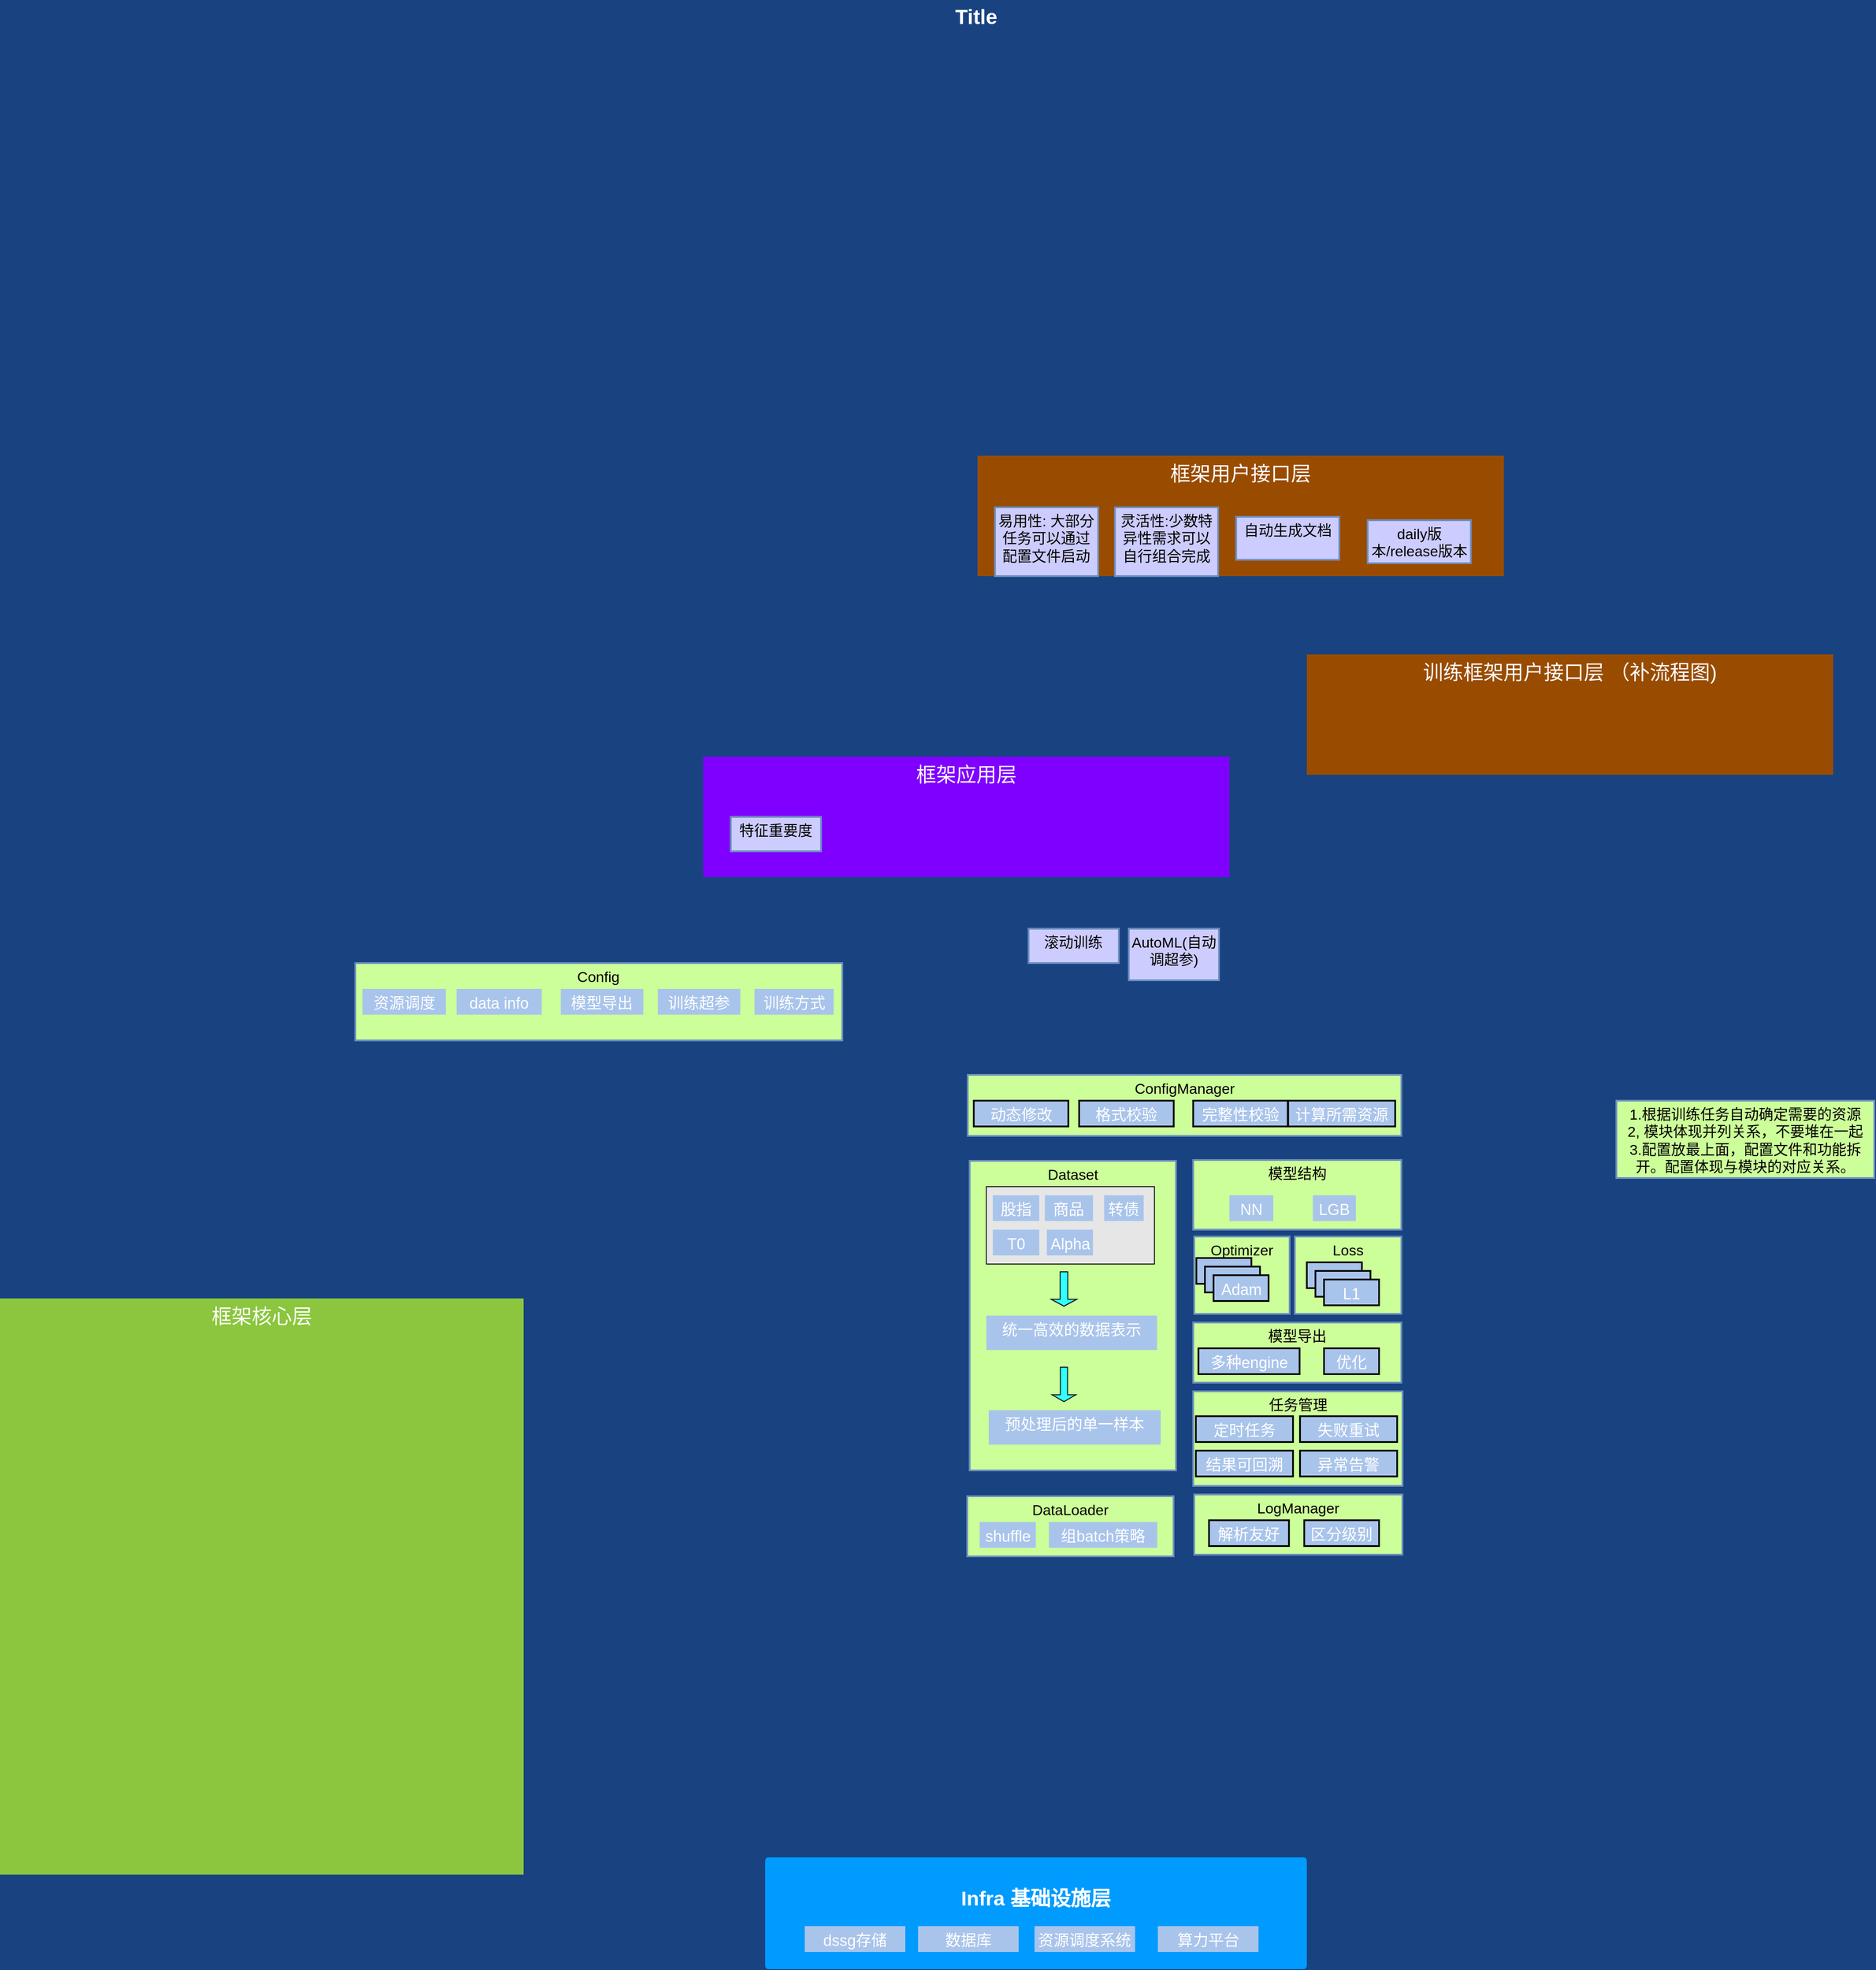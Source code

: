 <mxfile version="20.5.1" type="github">
  <diagram name="Page-1" id="7a6c530e-6e37-e111-ec74-82921da8cc10">
    <mxGraphModel dx="3242.5" dy="762" grid="1" gridSize="10" guides="1" tooltips="1" connect="1" arrows="1" fold="1" page="1" pageScale="1.5" pageWidth="1169" pageHeight="826" background="#184380" math="0" shadow="0">
      <root>
        <mxCell id="0" style=";html=1;" />
        <mxCell id="1" style=";html=1;" parent="0" />
        <mxCell id="kwQJGnW7rMRghw4AtgN5-2" value="&lt;h3&gt;Infra 基础设施层&lt;/h3&gt;" style="whiteSpace=wrap;html=1;rounded=1;shadow=0;strokeColor=none;strokeWidth=2;fillColor=#009BFF;fontSize=20;fontColor=#FFFFFF;align=center;arcSize=3;verticalAlign=top;spacingTop=4;" parent="1" vertex="1">
          <mxGeometry x="630" y="2200" width="630" height="130" as="geometry" />
        </mxCell>
        <mxCell id="23046e2b9bb16c14-84" value="&lt;font style=&quot;font-size: 18px;&quot;&gt;dssg存储&lt;/font&gt;" style="rounded=0;whiteSpace=wrap;html=1;shadow=0;strokeWidth=2;fillColor=#A9C4EB;fontSize=12;fontColor=#FFFFFF;align=center;strokeColor=none;arcSize=6;verticalAlign=top;" parent="1" vertex="1">
          <mxGeometry x="676" y="2280" width="117" height="30" as="geometry" />
        </mxCell>
        <mxCell id="23046e2b9bb16c14-113" value="Title" style="text;strokeColor=none;fillColor=none;html=1;fontSize=24;fontStyle=1;verticalAlign=middle;align=center;rounded=0;shadow=0;fontColor=#FFFFFF;" parent="1" vertex="1">
          <mxGeometry x="120" y="40" width="1510" height="40" as="geometry" />
        </mxCell>
        <mxCell id="kwQJGnW7rMRghw4AtgN5-5" value="&lt;span style=&quot;font-size: 18px;&quot;&gt;算力平台&lt;/span&gt;" style="rounded=0;whiteSpace=wrap;html=1;shadow=0;strokeWidth=2;fillColor=#A9C4EB;fontSize=12;fontColor=#FFFFFF;align=center;strokeColor=none;arcSize=6;verticalAlign=top;" parent="1" vertex="1">
          <mxGeometry x="1086.75" y="2280" width="117" height="30" as="geometry" />
        </mxCell>
        <mxCell id="kwQJGnW7rMRghw4AtgN5-6" value="&lt;font style=&quot;font-size: 23.4px;&quot;&gt;框架核心层&lt;/font&gt;" style="rounded=0;whiteSpace=wrap;html=1;shadow=0;strokeWidth=2;fillColor=#8BC63E;fontSize=12;fontColor=#FFFFFF;align=center;strokeColor=none;arcSize=6;verticalAlign=top;" parent="1" vertex="1">
          <mxGeometry x="-260" y="1550" width="609" height="670" as="geometry" />
        </mxCell>
        <mxCell id="kwQJGnW7rMRghw4AtgN5-15" value="&lt;span style=&quot;font-size: 17px;&quot;&gt;Dataset&lt;/span&gt;" style="rounded=0;whiteSpace=wrap;html=1;shadow=0;strokeWidth=2;fillColor=#CCFF99;fontSize=12;align=center;strokeColor=#6c8ebf;arcSize=6;verticalAlign=top;" parent="1" vertex="1">
          <mxGeometry x="867.81" y="1390" width="240" height="360" as="geometry" />
        </mxCell>
        <mxCell id="kwQJGnW7rMRghw4AtgN5-16" value="&lt;span style=&quot;font-size: 17px;&quot;&gt;DataLoader&lt;/span&gt;" style="rounded=0;whiteSpace=wrap;html=1;shadow=0;strokeWidth=2;fillColor=#CCFF99;fontSize=12;align=center;strokeColor=#6c8ebf;arcSize=6;verticalAlign=top;" parent="1" vertex="1">
          <mxGeometry x="865" y="1780" width="240" height="70" as="geometry" />
        </mxCell>
        <mxCell id="kwQJGnW7rMRghw4AtgN5-17" value="&lt;span style=&quot;font-size: 18px;&quot;&gt;统一高效的数据表示&lt;/span&gt;" style="rounded=0;whiteSpace=wrap;html=1;shadow=0;strokeWidth=2;fillColor=#A9C4EB;fontSize=12;fontColor=#FFFFFF;align=center;strokeColor=none;arcSize=6;verticalAlign=top;" parent="1" vertex="1">
          <mxGeometry x="887.25" y="1570" width="198.5" height="40" as="geometry" />
        </mxCell>
        <mxCell id="kwQJGnW7rMRghw4AtgN5-26" value="" style="verticalLabelPosition=bottom;verticalAlign=top;html=1;shape=mxgraph.basic.rect;fillColor2=none;strokeWidth=1;size=20;indent=5;fontSize=17;fillColor=#E6E6E6;" parent="1" vertex="1">
          <mxGeometry x="887.25" y="1420" width="195.5" height="90" as="geometry" />
        </mxCell>
        <mxCell id="kwQJGnW7rMRghw4AtgN5-18" value="&lt;span style=&quot;font-size: 18px;&quot;&gt;T0&lt;/span&gt;" style="rounded=0;whiteSpace=wrap;html=1;shadow=0;strokeWidth=2;fillColor=#A9C4EB;fontSize=12;fontColor=#FFFFFF;align=center;strokeColor=none;arcSize=6;verticalAlign=top;" parent="1" vertex="1">
          <mxGeometry x="894.75" y="1470" width="54" height="30" as="geometry" />
        </mxCell>
        <mxCell id="kwQJGnW7rMRghw4AtgN5-19" value="&lt;span style=&quot;font-size: 18px;&quot;&gt;股指&lt;/span&gt;" style="rounded=0;whiteSpace=wrap;html=1;shadow=0;strokeWidth=2;fillColor=#A9C4EB;fontSize=12;fontColor=#FFFFFF;align=center;strokeColor=none;arcSize=6;verticalAlign=top;" parent="1" vertex="1">
          <mxGeometry x="894.75" y="1430" width="54" height="30" as="geometry" />
        </mxCell>
        <mxCell id="kwQJGnW7rMRghw4AtgN5-20" value="&lt;span style=&quot;font-size: 18px;&quot;&gt;商品&lt;/span&gt;" style="rounded=0;whiteSpace=wrap;html=1;shadow=0;strokeWidth=2;fillColor=#A9C4EB;fontSize=12;fontColor=#FFFFFF;align=center;strokeColor=none;arcSize=6;verticalAlign=top;" parent="1" vertex="1">
          <mxGeometry x="955.25" y="1430" width="56" height="30" as="geometry" />
        </mxCell>
        <mxCell id="kwQJGnW7rMRghw4AtgN5-21" value="&lt;span style=&quot;font-size: 18px;&quot;&gt;Alpha&lt;/span&gt;" style="rounded=0;whiteSpace=wrap;html=1;shadow=0;strokeWidth=2;fillColor=#A9C4EB;fontSize=12;fontColor=#FFFFFF;align=center;strokeColor=none;arcSize=6;verticalAlign=top;" parent="1" vertex="1">
          <mxGeometry x="957.63" y="1470" width="53.62" height="30" as="geometry" />
        </mxCell>
        <mxCell id="kwQJGnW7rMRghw4AtgN5-25" value="&lt;span style=&quot;font-size: 18px;&quot;&gt;转债&lt;/span&gt;" style="rounded=0;whiteSpace=wrap;html=1;shadow=0;strokeWidth=2;fillColor=#A9C4EB;fontSize=12;fontColor=#FFFFFF;align=center;strokeColor=none;arcSize=6;verticalAlign=top;" parent="1" vertex="1">
          <mxGeometry x="1024.25" y="1430" width="46" height="30" as="geometry" />
        </mxCell>
        <mxCell id="kwQJGnW7rMRghw4AtgN5-30" value="" style="shape=singleArrow;direction=south;whiteSpace=wrap;html=1;fontSize=17;fillColor=#33FFFF;" parent="1" vertex="1">
          <mxGeometry x="962.5" y="1519" width="30" height="40" as="geometry" />
        </mxCell>
        <mxCell id="kwQJGnW7rMRghw4AtgN5-31" value="&lt;font style=&quot;font-size: 18px;&quot;&gt;预处理后的单一样本&lt;/font&gt;" style="rounded=0;whiteSpace=wrap;html=1;shadow=0;strokeWidth=2;fillColor=#A9C4EB;fontSize=12;fontColor=#FFFFFF;align=center;strokeColor=none;arcSize=6;verticalAlign=top;" parent="1" vertex="1">
          <mxGeometry x="890" y="1680" width="200" height="40" as="geometry" />
        </mxCell>
        <mxCell id="kwQJGnW7rMRghw4AtgN5-33" value="" style="shape=singleArrow;direction=south;whiteSpace=wrap;html=1;fontSize=17;fillColor=#33FFFF;" parent="1" vertex="1">
          <mxGeometry x="963.5" y="1630" width="28" height="40" as="geometry" />
        </mxCell>
        <mxCell id="kwQJGnW7rMRghw4AtgN5-35" value="&lt;span style=&quot;font-size: 18px;&quot;&gt;shuffle&lt;/span&gt;" style="rounded=0;whiteSpace=wrap;html=1;shadow=0;strokeWidth=2;fillColor=#A9C4EB;fontSize=12;fontColor=#FFFFFF;align=center;strokeColor=none;arcSize=6;verticalAlign=top;" parent="1" vertex="1">
          <mxGeometry x="879.5" y="1810" width="65.25" height="30" as="geometry" />
        </mxCell>
        <mxCell id="kwQJGnW7rMRghw4AtgN5-36" value="&lt;span style=&quot;font-size: 18px;&quot;&gt;组batch策略&lt;/span&gt;" style="rounded=0;whiteSpace=wrap;html=1;shadow=0;strokeWidth=2;fillColor=#A9C4EB;fontSize=12;fontColor=#FFFFFF;align=center;strokeColor=none;arcSize=6;verticalAlign=top;" parent="1" vertex="1">
          <mxGeometry x="960" y="1810" width="126" height="30" as="geometry" />
        </mxCell>
        <mxCell id="kwQJGnW7rMRghw4AtgN5-43" value="&lt;font style=&quot;font-size: 23.4px;&quot;&gt;框架应用层&lt;/font&gt;" style="rounded=0;whiteSpace=wrap;html=1;shadow=0;strokeWidth=2;fillColor=#7F00FF;fontSize=12;fontColor=#FFFFFF;align=center;strokeColor=none;arcSize=6;verticalAlign=top;" parent="1" vertex="1">
          <mxGeometry x="557.81" y="920" width="612.19" height="140" as="geometry" />
        </mxCell>
        <mxCell id="kwQJGnW7rMRghw4AtgN5-48" value="&lt;span style=&quot;font-size: 17px;&quot;&gt;滚动训练&lt;/span&gt;" style="rounded=0;whiteSpace=wrap;html=1;shadow=0;strokeWidth=2;fillColor=#CCCCFF;fontSize=12;align=center;strokeColor=#6c8ebf;arcSize=6;verticalAlign=top;" parent="1" vertex="1">
          <mxGeometry x="936.36" y="1120" width="105" height="40" as="geometry" />
        </mxCell>
        <mxCell id="YVUOExllKkYq9agr7nlW-2" value="&lt;span style=&quot;font-size: 17px;&quot;&gt;ConfigManager&lt;/span&gt;" style="rounded=0;whiteSpace=wrap;html=1;shadow=0;strokeWidth=2;fillColor=#CCFF99;fontSize=12;align=center;strokeColor=#6c8ebf;arcSize=6;verticalAlign=top;" vertex="1" parent="1">
          <mxGeometry x="865.6" y="1290" width="504.4" height="71" as="geometry" />
        </mxCell>
        <mxCell id="YVUOExllKkYq9agr7nlW-3" value="&lt;span style=&quot;font-size: 18px;&quot;&gt;格式校验&lt;/span&gt;" style="rounded=0;whiteSpace=wrap;html=1;shadow=0;strokeWidth=2;fillColor=#A9C4EB;fontSize=12;fontColor=#FFFFFF;align=center;strokeColor=default;arcSize=6;verticalAlign=top;" vertex="1" parent="1">
          <mxGeometry x="995.17" y="1320" width="110" height="30" as="geometry" />
        </mxCell>
        <mxCell id="YVUOExllKkYq9agr7nlW-4" value="&lt;span style=&quot;font-size: 18px;&quot;&gt;动态修改&lt;/span&gt;" style="rounded=0;whiteSpace=wrap;html=1;shadow=0;strokeWidth=2;fillColor=#A9C4EB;fontSize=12;fontColor=#FFFFFF;align=center;strokeColor=default;arcSize=6;verticalAlign=top;" vertex="1" parent="1">
          <mxGeometry x="872.6" y="1320" width="110" height="30" as="geometry" />
        </mxCell>
        <mxCell id="YVUOExllKkYq9agr7nlW-6" value="&lt;span style=&quot;font-size: 17px;&quot;&gt;Config&lt;/span&gt;" style="rounded=0;whiteSpace=wrap;html=1;shadow=0;strokeWidth=2;fillColor=#CCFF99;fontSize=12;align=center;strokeColor=#6c8ebf;arcSize=6;verticalAlign=top;" vertex="1" parent="1">
          <mxGeometry x="153.27" y="1160" width="566.4" height="90" as="geometry" />
        </mxCell>
        <mxCell id="YVUOExllKkYq9agr7nlW-7" value="&lt;span style=&quot;font-size: 18px;&quot;&gt;资源调度&lt;/span&gt;" style="rounded=0;whiteSpace=wrap;html=1;shadow=0;strokeWidth=2;fillColor=#A9C4EB;fontSize=12;fontColor=#FFFFFF;align=center;strokeColor=none;arcSize=6;verticalAlign=top;" vertex="1" parent="1">
          <mxGeometry x="161.58" y="1190" width="97" height="30" as="geometry" />
        </mxCell>
        <mxCell id="YVUOExllKkYq9agr7nlW-8" value="&lt;span style=&quot;font-size: 18px;&quot;&gt;训练超参&lt;/span&gt;" style="rounded=0;whiteSpace=wrap;html=1;shadow=0;strokeWidth=2;fillColor=#A9C4EB;fontSize=12;fontColor=#FFFFFF;align=center;strokeColor=none;arcSize=6;verticalAlign=top;" vertex="1" parent="1">
          <mxGeometry x="505.08" y="1190" width="96" height="30" as="geometry" />
        </mxCell>
        <mxCell id="YVUOExllKkYq9agr7nlW-9" value="&lt;span style=&quot;font-size: 18px;&quot;&gt;完整性校验&lt;/span&gt;" style="rounded=0;whiteSpace=wrap;html=1;shadow=0;strokeWidth=2;fillColor=#A9C4EB;fontSize=12;fontColor=#FFFFFF;align=center;strokeColor=default;arcSize=6;verticalAlign=top;" vertex="1" parent="1">
          <mxGeometry x="1127.81" y="1320" width="110" height="30" as="geometry" />
        </mxCell>
        <mxCell id="YVUOExllKkYq9agr7nlW-10" value="&lt;span style=&quot;font-size: 18px;&quot;&gt;data info&lt;/span&gt;" style="rounded=0;whiteSpace=wrap;html=1;shadow=0;strokeWidth=2;fillColor=#A9C4EB;fontSize=12;fontColor=#FFFFFF;align=center;strokeColor=none;arcSize=6;verticalAlign=top;" vertex="1" parent="1">
          <mxGeometry x="271.08" y="1190" width="99" height="30" as="geometry" />
        </mxCell>
        <mxCell id="YVUOExllKkYq9agr7nlW-11" value="&lt;span style=&quot;font-size: 18px;&quot;&gt;训练方式&lt;/span&gt;" style="rounded=0;whiteSpace=wrap;html=1;shadow=0;strokeWidth=2;fillColor=#A9C4EB;fontSize=12;fontColor=#FFFFFF;align=center;strokeColor=none;arcSize=6;verticalAlign=top;" vertex="1" parent="1">
          <mxGeometry x="617.58" y="1190" width="92.09" height="30" as="geometry" />
        </mxCell>
        <mxCell id="YVUOExllKkYq9agr7nlW-12" value="&lt;span style=&quot;font-size: 18px;&quot;&gt;模型导出&lt;/span&gt;" style="rounded=0;whiteSpace=wrap;html=1;shadow=0;strokeWidth=2;fillColor=#A9C4EB;fontSize=12;fontColor=#FFFFFF;align=center;strokeColor=none;arcSize=6;verticalAlign=top;" vertex="1" parent="1">
          <mxGeometry x="392.27" y="1190" width="96" height="30" as="geometry" />
        </mxCell>
        <mxCell id="YVUOExllKkYq9agr7nlW-15" value="&lt;span style=&quot;font-size: 18px;&quot;&gt;计算所需资源&lt;/span&gt;" style="rounded=0;whiteSpace=wrap;html=1;shadow=0;strokeWidth=2;fillColor=#A9C4EB;fontSize=12;fontColor=#FFFFFF;align=center;strokeColor=default;arcSize=6;verticalAlign=top;" vertex="1" parent="1">
          <mxGeometry x="1238.25" y="1320" width="124.5" height="30" as="geometry" />
        </mxCell>
        <mxCell id="YVUOExllKkYq9agr7nlW-24" value="&lt;span style=&quot;font-size: 17px;&quot;&gt;AutoML(自动调超参)&lt;/span&gt;" style="rounded=0;whiteSpace=wrap;html=1;shadow=0;strokeWidth=2;fillColor=#CCCCFF;fontSize=12;align=center;strokeColor=#6c8ebf;arcSize=6;verticalAlign=top;" vertex="1" parent="1">
          <mxGeometry x="1052.86" y="1120" width="105" height="60" as="geometry" />
        </mxCell>
        <mxCell id="YVUOExllKkYq9agr7nlW-29" value="&lt;span style=&quot;font-size: 17px;&quot;&gt;模型结构&lt;/span&gt;" style="rounded=0;whiteSpace=wrap;html=1;shadow=0;strokeWidth=2;fillColor=#CCFF99;fontSize=12;align=center;strokeColor=#6c8ebf;arcSize=6;verticalAlign=top;" vertex="1" parent="1">
          <mxGeometry x="1127.81" y="1389" width="242.19" height="81" as="geometry" />
        </mxCell>
        <mxCell id="YVUOExllKkYq9agr7nlW-30" value="&lt;span style=&quot;font-size: 18px;&quot;&gt;NN&lt;/span&gt;" style="rounded=0;whiteSpace=wrap;html=1;shadow=0;strokeWidth=2;fillColor=#A9C4EB;fontSize=12;fontColor=#FFFFFF;align=center;strokeColor=none;arcSize=6;verticalAlign=top;" vertex="1" parent="1">
          <mxGeometry x="1170" y="1430" width="51" height="30" as="geometry" />
        </mxCell>
        <mxCell id="YVUOExllKkYq9agr7nlW-31" value="&lt;span style=&quot;font-size: 18px;&quot;&gt;LGB&lt;/span&gt;" style="rounded=0;whiteSpace=wrap;html=1;shadow=0;strokeWidth=2;fillColor=#A9C4EB;fontSize=12;fontColor=#FFFFFF;align=center;strokeColor=none;arcSize=6;verticalAlign=top;" vertex="1" parent="1">
          <mxGeometry x="1267" y="1430" width="50" height="30" as="geometry" />
        </mxCell>
        <mxCell id="YVUOExllKkYq9agr7nlW-32" value="&lt;span style=&quot;font-size: 17px;&quot;&gt;Loss&lt;/span&gt;" style="rounded=0;whiteSpace=wrap;html=1;shadow=0;strokeWidth=2;fillColor=#CCFF99;fontSize=12;align=center;strokeColor=#6c8ebf;arcSize=6;verticalAlign=top;" vertex="1" parent="1">
          <mxGeometry x="1246" y="1478" width="124" height="90" as="geometry" />
        </mxCell>
        <mxCell id="YVUOExllKkYq9agr7nlW-33" value="&lt;span style=&quot;font-size: 17px;&quot;&gt;Optimizer&lt;/span&gt;" style="rounded=0;whiteSpace=wrap;html=1;shadow=0;strokeWidth=2;fillColor=#CCFF99;fontSize=12;align=center;strokeColor=#6c8ebf;arcSize=6;verticalAlign=top;" vertex="1" parent="1">
          <mxGeometry x="1129" y="1478" width="111" height="90" as="geometry" />
        </mxCell>
        <mxCell id="YVUOExllKkYq9agr7nlW-34" value="&lt;span style=&quot;font-size: 18px;&quot;&gt;L1&lt;/span&gt;" style="rounded=0;whiteSpace=wrap;html=1;shadow=0;strokeWidth=2;fillColor=#A9C4EB;fontSize=12;fontColor=#FFFFFF;align=center;strokeColor=default;arcSize=6;verticalAlign=top;" vertex="1" parent="1">
          <mxGeometry x="1260" y="1508" width="64" height="30" as="geometry" />
        </mxCell>
        <mxCell id="YVUOExllKkYq9agr7nlW-35" value="&lt;span style=&quot;font-size: 18px;&quot;&gt;L1&lt;/span&gt;" style="rounded=0;whiteSpace=wrap;html=1;shadow=0;strokeWidth=2;fillColor=#A9C4EB;fontSize=12;fontColor=#FFFFFF;align=center;strokeColor=default;arcSize=6;verticalAlign=top;" vertex="1" parent="1">
          <mxGeometry x="1270" y="1518" width="64" height="30" as="geometry" />
        </mxCell>
        <mxCell id="YVUOExllKkYq9agr7nlW-36" value="&lt;span style=&quot;font-size: 18px;&quot;&gt;L1&lt;/span&gt;" style="rounded=0;whiteSpace=wrap;html=1;shadow=0;strokeWidth=2;fillColor=#A9C4EB;fontSize=12;fontColor=#FFFFFF;align=center;strokeColor=default;arcSize=6;verticalAlign=top;" vertex="1" parent="1">
          <mxGeometry x="1280" y="1528" width="64" height="30" as="geometry" />
        </mxCell>
        <mxCell id="YVUOExllKkYq9agr7nlW-37" value="&lt;span style=&quot;font-size: 18px;&quot;&gt;Adam&lt;/span&gt;" style="rounded=0;whiteSpace=wrap;html=1;shadow=0;strokeWidth=2;fillColor=#A9C4EB;fontSize=12;fontColor=#FFFFFF;align=center;strokeColor=default;arcSize=6;verticalAlign=top;" vertex="1" parent="1">
          <mxGeometry x="1131.5" y="1503" width="64" height="30" as="geometry" />
        </mxCell>
        <mxCell id="YVUOExllKkYq9agr7nlW-38" value="&lt;span style=&quot;font-size: 18px;&quot;&gt;Adam&lt;/span&gt;" style="rounded=0;whiteSpace=wrap;html=1;shadow=0;strokeWidth=2;fillColor=#A9C4EB;fontSize=12;fontColor=#FFFFFF;align=center;strokeColor=default;arcSize=6;verticalAlign=top;" vertex="1" parent="1">
          <mxGeometry x="1141.5" y="1513" width="64" height="30" as="geometry" />
        </mxCell>
        <mxCell id="YVUOExllKkYq9agr7nlW-39" value="&lt;span style=&quot;font-size: 18px;&quot;&gt;Adam&lt;/span&gt;" style="rounded=0;whiteSpace=wrap;html=1;shadow=0;strokeWidth=2;fillColor=#A9C4EB;fontSize=12;fontColor=#FFFFFF;align=center;strokeColor=default;arcSize=6;verticalAlign=top;" vertex="1" parent="1">
          <mxGeometry x="1151.5" y="1523" width="64" height="30" as="geometry" />
        </mxCell>
        <mxCell id="YVUOExllKkYq9agr7nlW-40" value="&lt;span style=&quot;font-size: 17px;&quot;&gt;模型导出&lt;/span&gt;" style="rounded=0;whiteSpace=wrap;html=1;shadow=0;strokeWidth=2;fillColor=#CCFF99;fontSize=12;align=center;strokeColor=#6c8ebf;arcSize=6;verticalAlign=top;" vertex="1" parent="1">
          <mxGeometry x="1127.81" y="1578" width="242.19" height="70" as="geometry" />
        </mxCell>
        <mxCell id="YVUOExllKkYq9agr7nlW-41" value="&lt;span style=&quot;font-size: 18px;&quot;&gt;多种engine&lt;/span&gt;" style="rounded=0;whiteSpace=wrap;html=1;shadow=0;strokeWidth=2;fillColor=#A9C4EB;fontSize=12;fontColor=#FFFFFF;align=center;strokeColor=default;arcSize=6;verticalAlign=top;" vertex="1" parent="1">
          <mxGeometry x="1133.9" y="1608" width="117.65" height="30" as="geometry" />
        </mxCell>
        <mxCell id="YVUOExllKkYq9agr7nlW-42" value="&lt;span style=&quot;font-size: 18px;&quot;&gt;优化&lt;/span&gt;" style="rounded=0;whiteSpace=wrap;html=1;shadow=0;strokeWidth=2;fillColor=#A9C4EB;fontSize=12;fontColor=#FFFFFF;align=center;strokeColor=default;arcSize=6;verticalAlign=top;" vertex="1" parent="1">
          <mxGeometry x="1280" y="1608" width="64" height="30" as="geometry" />
        </mxCell>
        <mxCell id="YVUOExllKkYq9agr7nlW-43" value="&lt;span style=&quot;font-size: 17px;&quot;&gt;任务管理&lt;/span&gt;" style="rounded=0;whiteSpace=wrap;html=1;shadow=0;strokeWidth=2;fillColor=#CCFF99;fontSize=12;align=center;strokeColor=#6c8ebf;arcSize=6;verticalAlign=top;" vertex="1" parent="1">
          <mxGeometry x="1127.81" y="1658" width="243.5" height="110" as="geometry" />
        </mxCell>
        <mxCell id="YVUOExllKkYq9agr7nlW-44" value="&lt;span style=&quot;font-size: 18px;&quot;&gt;结果可回溯&lt;/span&gt;" style="rounded=0;whiteSpace=wrap;html=1;shadow=0;strokeWidth=2;fillColor=#A9C4EB;fontSize=12;fontColor=#FFFFFF;align=center;strokeColor=default;arcSize=6;verticalAlign=top;" vertex="1" parent="1">
          <mxGeometry x="1130.91" y="1727" width="113" height="30" as="geometry" />
        </mxCell>
        <mxCell id="YVUOExllKkYq9agr7nlW-45" value="&lt;span style=&quot;font-size: 17px;&quot;&gt;LogManager&lt;/span&gt;" style="rounded=0;whiteSpace=wrap;html=1;shadow=0;strokeWidth=2;fillColor=#CCFF99;fontSize=12;align=center;strokeColor=#6c8ebf;arcSize=6;verticalAlign=top;" vertex="1" parent="1">
          <mxGeometry x="1129" y="1778" width="242.19" height="70" as="geometry" />
        </mxCell>
        <mxCell id="YVUOExllKkYq9agr7nlW-46" value="&lt;span style=&quot;font-size: 18px;&quot;&gt;定时任务&lt;/span&gt;" style="rounded=0;whiteSpace=wrap;html=1;shadow=0;strokeWidth=2;fillColor=#A9C4EB;fontSize=12;fontColor=#FFFFFF;align=center;strokeColor=default;arcSize=6;verticalAlign=top;" vertex="1" parent="1">
          <mxGeometry x="1130.91" y="1687" width="113" height="30" as="geometry" />
        </mxCell>
        <mxCell id="YVUOExllKkYq9agr7nlW-47" value="&lt;span style=&quot;font-size: 18px;&quot;&gt;失败重试&lt;/span&gt;" style="rounded=0;whiteSpace=wrap;html=1;shadow=0;strokeWidth=2;fillColor=#A9C4EB;fontSize=12;fontColor=#FFFFFF;align=center;strokeColor=default;arcSize=6;verticalAlign=top;" vertex="1" parent="1">
          <mxGeometry x="1252.06" y="1687" width="113" height="30" as="geometry" />
        </mxCell>
        <mxCell id="YVUOExllKkYq9agr7nlW-48" value="&lt;font style=&quot;font-size: 18px;&quot;&gt;解析友好&lt;/font&gt;" style="rounded=0;whiteSpace=wrap;html=1;shadow=0;strokeWidth=2;fillColor=#A9C4EB;fontSize=12;fontColor=#FFFFFF;align=center;strokeColor=default;arcSize=6;verticalAlign=top;" vertex="1" parent="1">
          <mxGeometry x="1146.22" y="1808" width="93" height="30" as="geometry" />
        </mxCell>
        <mxCell id="YVUOExllKkYq9agr7nlW-49" value="&lt;span style=&quot;font-size: 18px;&quot;&gt;区分级别&lt;/span&gt;" style="rounded=0;whiteSpace=wrap;html=1;shadow=0;strokeWidth=2;fillColor=#A9C4EB;fontSize=12;fontColor=#FFFFFF;align=center;strokeColor=default;arcSize=6;verticalAlign=top;" vertex="1" parent="1">
          <mxGeometry x="1257.0" y="1808" width="87" height="30" as="geometry" />
        </mxCell>
        <mxCell id="YVUOExllKkYq9agr7nlW-51" value="&lt;font style=&quot;font-size: 23.4px;&quot;&gt;框架用户接口层&lt;/font&gt;" style="rounded=0;whiteSpace=wrap;html=1;shadow=0;strokeWidth=2;fillColor=#994C00;fontSize=12;fontColor=#FFFFFF;align=center;strokeColor=none;arcSize=6;verticalAlign=top;" vertex="1" parent="1">
          <mxGeometry x="877" y="570" width="612.19" height="140" as="geometry" />
        </mxCell>
        <mxCell id="YVUOExllKkYq9agr7nlW-52" value="&lt;span style=&quot;font-size: 17px;&quot;&gt;易用性: 大部分任务可以通过配置文件启动&lt;/span&gt;" style="rounded=0;whiteSpace=wrap;html=1;shadow=0;strokeWidth=2;fillColor=#CCCCFF;fontSize=12;align=center;strokeColor=#6c8ebf;arcSize=6;verticalAlign=top;" vertex="1" parent="1">
          <mxGeometry x="897.28" y="630" width="120" height="80" as="geometry" />
        </mxCell>
        <mxCell id="YVUOExllKkYq9agr7nlW-53" value="&lt;span style=&quot;font-size: 17px;&quot;&gt;灵活性:少数特异性需求可以自行组合完成&lt;/span&gt;" style="rounded=0;whiteSpace=wrap;html=1;shadow=0;strokeWidth=2;fillColor=#CCCCFF;fontSize=12;align=center;strokeColor=#6c8ebf;arcSize=6;verticalAlign=top;" vertex="1" parent="1">
          <mxGeometry x="1036.78" y="630" width="120" height="80" as="geometry" />
        </mxCell>
        <mxCell id="YVUOExllKkYq9agr7nlW-54" value="&lt;span style=&quot;font-size: 17px;&quot;&gt;自动生成文档&lt;/span&gt;" style="rounded=0;whiteSpace=wrap;html=1;shadow=0;strokeWidth=2;fillColor=#CCCCFF;fontSize=12;align=center;strokeColor=#6c8ebf;arcSize=6;verticalAlign=top;" vertex="1" parent="1">
          <mxGeometry x="1177.78" y="641" width="120" height="50" as="geometry" />
        </mxCell>
        <mxCell id="YVUOExllKkYq9agr7nlW-55" value="&lt;span style=&quot;font-size: 17px;&quot;&gt;daily版本/release版本&lt;/span&gt;" style="rounded=0;whiteSpace=wrap;html=1;shadow=0;strokeWidth=2;fillColor=#CCCCFF;fontSize=12;align=center;strokeColor=#6c8ebf;arcSize=6;verticalAlign=top;" vertex="1" parent="1">
          <mxGeometry x="1330.78" y="645" width="120" height="50" as="geometry" />
        </mxCell>
        <mxCell id="YVUOExllKkYq9agr7nlW-56" value="&lt;span style=&quot;font-size: 18px;&quot;&gt;数据库&lt;/span&gt;" style="rounded=0;whiteSpace=wrap;html=1;shadow=0;strokeWidth=2;fillColor=#A9C4EB;fontSize=12;fontColor=#FFFFFF;align=center;strokeColor=none;arcSize=6;verticalAlign=top;" vertex="1" parent="1">
          <mxGeometry x="807.81" y="2280" width="117" height="30" as="geometry" />
        </mxCell>
        <mxCell id="YVUOExllKkYq9agr7nlW-57" value="&lt;span style=&quot;font-size: 18px;&quot;&gt;资源调度系统&lt;/span&gt;" style="rounded=0;whiteSpace=wrap;html=1;shadow=0;strokeWidth=2;fillColor=#A9C4EB;fontSize=12;fontColor=#FFFFFF;align=center;strokeColor=none;arcSize=6;verticalAlign=top;" vertex="1" parent="1">
          <mxGeometry x="943.25" y="2280" width="117" height="30" as="geometry" />
        </mxCell>
        <mxCell id="YVUOExllKkYq9agr7nlW-58" value="&lt;span style=&quot;font-size: 17px;&quot;&gt;1.根据训练任务自动确定需要的资源&lt;br&gt;2, 模块体现并列关系，不要堆在一起&lt;br&gt;3.配置放最上面，配置文件和功能拆开。配置体现与模块的对应关系。&lt;br&gt;&lt;/span&gt;" style="rounded=0;whiteSpace=wrap;html=1;shadow=0;strokeWidth=2;fillColor=#CCFF99;fontSize=12;align=center;strokeColor=#6c8ebf;arcSize=6;verticalAlign=top;" vertex="1" parent="1">
          <mxGeometry x="1620" y="1320" width="300" height="90" as="geometry" />
        </mxCell>
        <mxCell id="YVUOExllKkYq9agr7nlW-59" value="&lt;font style=&quot;font-size: 23.4px;&quot;&gt;训练框架用户接口层 （补流程图)&lt;/font&gt;" style="rounded=0;whiteSpace=wrap;html=1;shadow=0;strokeWidth=2;fillColor=#994C00;fontSize=12;fontColor=#FFFFFF;align=center;strokeColor=none;arcSize=6;verticalAlign=top;" vertex="1" parent="1">
          <mxGeometry x="1260" y="801" width="612.19" height="140" as="geometry" />
        </mxCell>
        <mxCell id="YVUOExllKkYq9agr7nlW-63" value="&lt;span style=&quot;font-size: 18px;&quot;&gt;异常告警&lt;/span&gt;" style="rounded=0;whiteSpace=wrap;html=1;shadow=0;strokeWidth=2;fillColor=#A9C4EB;fontSize=12;fontColor=#FFFFFF;align=center;strokeColor=default;arcSize=6;verticalAlign=top;" vertex="1" parent="1">
          <mxGeometry x="1252.06" y="1727" width="113" height="30" as="geometry" />
        </mxCell>
        <mxCell id="YVUOExllKkYq9agr7nlW-71" value="&lt;span style=&quot;font-size: 17px;&quot;&gt;特征重要度&lt;/span&gt;" style="rounded=0;whiteSpace=wrap;html=1;shadow=0;strokeWidth=2;fillColor=#CCCCFF;fontSize=12;align=center;strokeColor=#6c8ebf;arcSize=6;verticalAlign=top;" vertex="1" parent="1">
          <mxGeometry x="590.0" y="990" width="105" height="40" as="geometry" />
        </mxCell>
      </root>
    </mxGraphModel>
  </diagram>
</mxfile>
